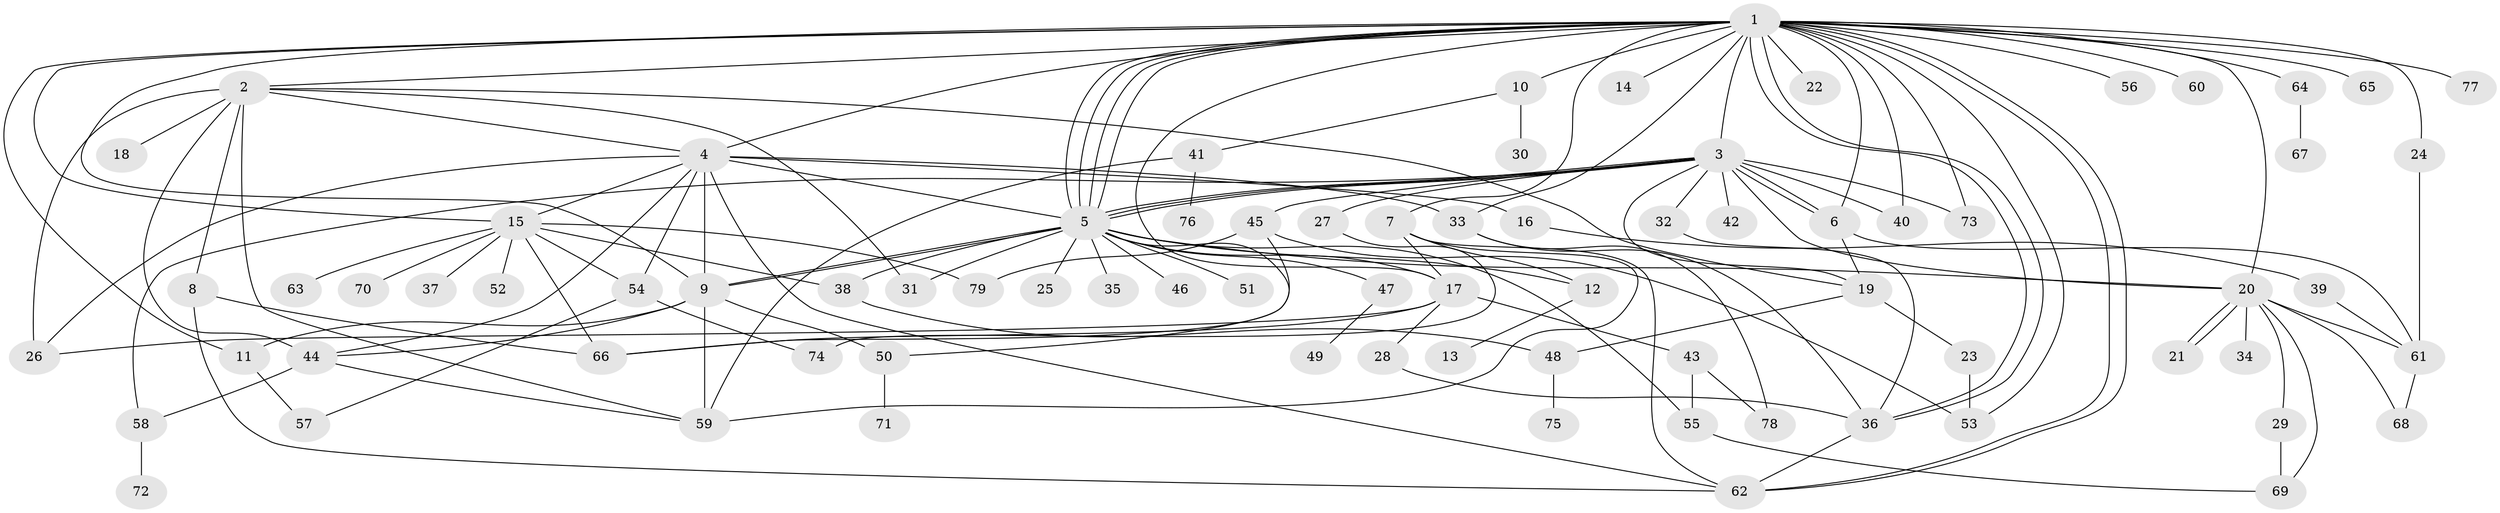 // Generated by graph-tools (version 1.1) at 2025/47/03/09/25 04:47:36]
// undirected, 79 vertices, 143 edges
graph export_dot {
graph [start="1"]
  node [color=gray90,style=filled];
  1;
  2;
  3;
  4;
  5;
  6;
  7;
  8;
  9;
  10;
  11;
  12;
  13;
  14;
  15;
  16;
  17;
  18;
  19;
  20;
  21;
  22;
  23;
  24;
  25;
  26;
  27;
  28;
  29;
  30;
  31;
  32;
  33;
  34;
  35;
  36;
  37;
  38;
  39;
  40;
  41;
  42;
  43;
  44;
  45;
  46;
  47;
  48;
  49;
  50;
  51;
  52;
  53;
  54;
  55;
  56;
  57;
  58;
  59;
  60;
  61;
  62;
  63;
  64;
  65;
  66;
  67;
  68;
  69;
  70;
  71;
  72;
  73;
  74;
  75;
  76;
  77;
  78;
  79;
  1 -- 2;
  1 -- 3;
  1 -- 4;
  1 -- 5;
  1 -- 5;
  1 -- 5;
  1 -- 5;
  1 -- 6;
  1 -- 7;
  1 -- 9;
  1 -- 10;
  1 -- 11;
  1 -- 14;
  1 -- 15;
  1 -- 17;
  1 -- 20;
  1 -- 22;
  1 -- 24;
  1 -- 33;
  1 -- 36;
  1 -- 36;
  1 -- 40;
  1 -- 53;
  1 -- 56;
  1 -- 60;
  1 -- 62;
  1 -- 62;
  1 -- 64;
  1 -- 65;
  1 -- 73;
  1 -- 77;
  2 -- 4;
  2 -- 8;
  2 -- 18;
  2 -- 19;
  2 -- 26;
  2 -- 31;
  2 -- 44;
  2 -- 59;
  3 -- 5;
  3 -- 5;
  3 -- 5;
  3 -- 6;
  3 -- 6;
  3 -- 19;
  3 -- 20;
  3 -- 27;
  3 -- 32;
  3 -- 40;
  3 -- 42;
  3 -- 45;
  3 -- 58;
  3 -- 73;
  4 -- 5;
  4 -- 9;
  4 -- 15;
  4 -- 16;
  4 -- 26;
  4 -- 33;
  4 -- 44;
  4 -- 54;
  4 -- 62;
  5 -- 9;
  5 -- 9;
  5 -- 12;
  5 -- 17;
  5 -- 20;
  5 -- 25;
  5 -- 31;
  5 -- 35;
  5 -- 38;
  5 -- 46;
  5 -- 47;
  5 -- 50;
  5 -- 51;
  5 -- 55;
  6 -- 19;
  6 -- 61;
  7 -- 12;
  7 -- 17;
  7 -- 59;
  7 -- 62;
  8 -- 62;
  8 -- 66;
  9 -- 11;
  9 -- 44;
  9 -- 50;
  9 -- 59;
  10 -- 30;
  10 -- 41;
  11 -- 57;
  12 -- 13;
  15 -- 37;
  15 -- 38;
  15 -- 52;
  15 -- 54;
  15 -- 63;
  15 -- 66;
  15 -- 70;
  15 -- 79;
  16 -- 39;
  17 -- 26;
  17 -- 28;
  17 -- 43;
  17 -- 66;
  19 -- 23;
  19 -- 48;
  20 -- 21;
  20 -- 21;
  20 -- 29;
  20 -- 34;
  20 -- 61;
  20 -- 68;
  20 -- 69;
  23 -- 53;
  24 -- 61;
  27 -- 74;
  28 -- 36;
  29 -- 69;
  32 -- 36;
  33 -- 36;
  33 -- 78;
  36 -- 62;
  38 -- 48;
  39 -- 61;
  41 -- 59;
  41 -- 76;
  43 -- 55;
  43 -- 78;
  44 -- 58;
  44 -- 59;
  45 -- 53;
  45 -- 66;
  45 -- 79;
  47 -- 49;
  48 -- 75;
  50 -- 71;
  54 -- 57;
  54 -- 74;
  55 -- 69;
  58 -- 72;
  61 -- 68;
  64 -- 67;
}
